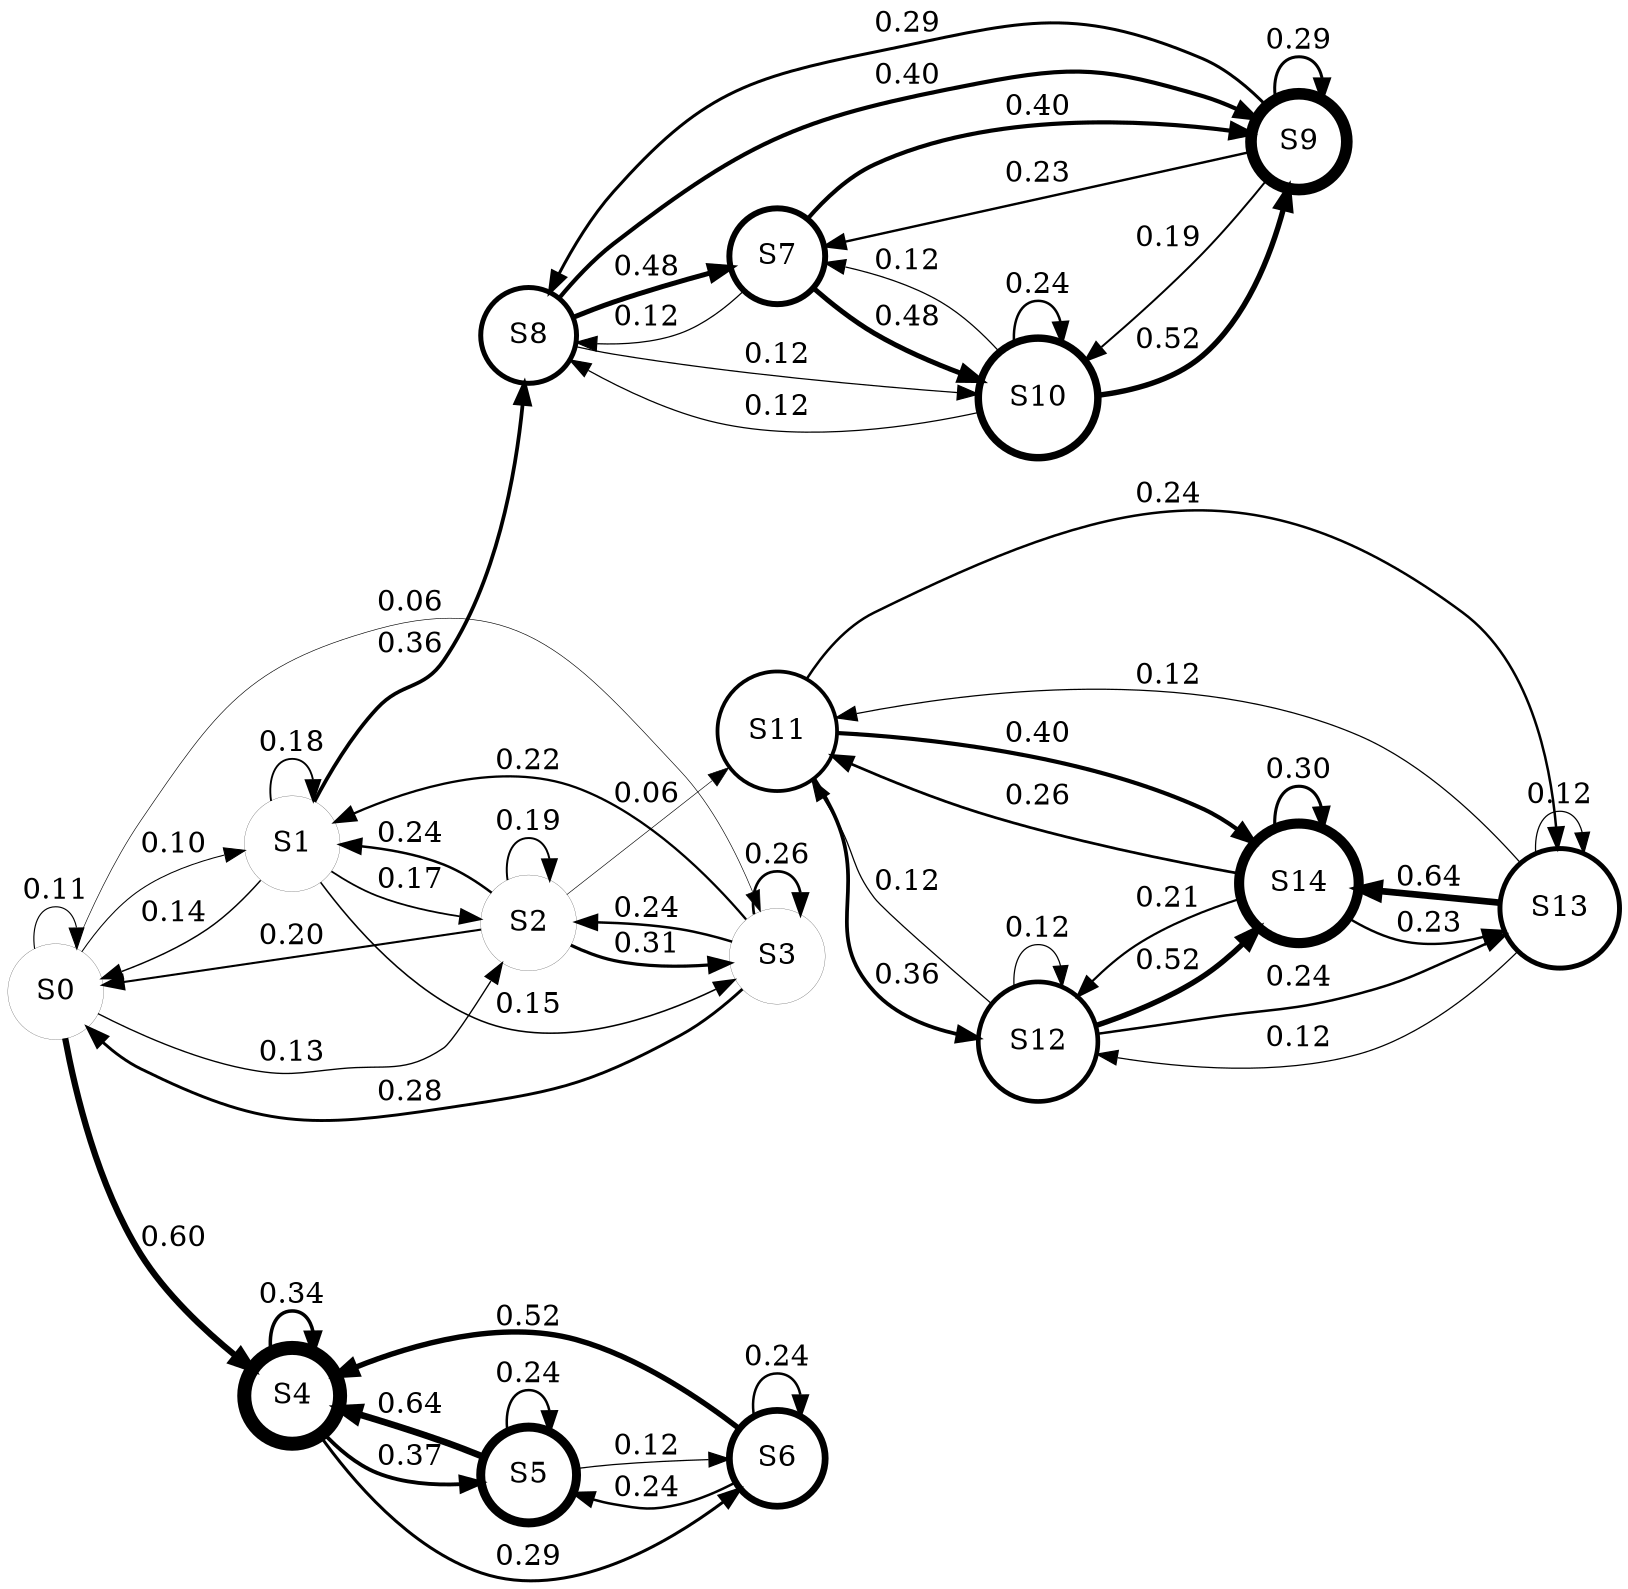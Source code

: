 digraph MarkovChain {
    rankdir=LR;
    node [shape=circle];
    S0[label="S0", penwidth=0.1];
    S1[label="S1", penwidth=0.1];
    S2[label="S2", penwidth=0.1];
    S3[label="S3", penwidth=0.1];
    S4[label="S4", penwidth=6.7278];
    S5[label="S5", penwidth=4.3005];
    S6[label="S6", penwidth=3.24621];
    S7[label="S7", penwidth=2.86467];
    S8[label="S8", penwidth=2.3944];
    S9[label="S9", penwidth=5.58799];
    S10[label="S10", penwidth=3.58432];
    S11[label="S11", penwidth=1.81868];
    S12[label="S12", penwidth=2.22997];
    S13[label="S13", penwidth=2.3767];
    S14[label="S14", penwidth=4.86877];
    S0 -> S0 [label="0.11", penwidth=0.55];
    S0 -> S1 [label="0.10", penwidth=0.50];
    S0 -> S2 [label="0.13", penwidth=0.65];
    S0 -> S3 [label="0.06", penwidth=0.30];
    S0 -> S4 [label="0.60", penwidth=3.00];
    S1 -> S0 [label="0.14", penwidth=0.70];
    S1 -> S1 [label="0.18", penwidth=0.90];
    S1 -> S2 [label="0.17", penwidth=0.85];
    S1 -> S3 [label="0.15", penwidth=0.75];
    S1 -> S8 [label="0.36", penwidth=1.80];
    S2 -> S0 [label="0.20", penwidth=1.00];
    S2 -> S1 [label="0.24", penwidth=1.20];
    S2 -> S2 [label="0.19", penwidth=0.95];
    S2 -> S3 [label="0.31", penwidth=1.55];
    S2 -> S11 [label="0.06", penwidth=0.30];
    S3 -> S0 [label="0.28", penwidth=1.40];
    S3 -> S1 [label="0.22", penwidth=1.10];
    S3 -> S2 [label="0.24", penwidth=1.20];
    S3 -> S3 [label="0.26", penwidth=1.30];
    S4 -> S4 [label="0.34", penwidth=1.70];
    S4 -> S5 [label="0.37", penwidth=1.85];
    S4 -> S6 [label="0.29", penwidth=1.45];
    S5 -> S4 [label="0.64", penwidth=3.20];
    S5 -> S5 [label="0.24", penwidth=1.20];
    S5 -> S6 [label="0.12", penwidth=0.60];
    S6 -> S4 [label="0.52", penwidth=2.60];
    S6 -> S5 [label="0.24", penwidth=1.20];
    S6 -> S6 [label="0.24", penwidth=1.20];
    S7 -> S8 [label="0.12", penwidth=0.60];
    S7 -> S9 [label="0.40", penwidth=2.00];
    S7 -> S10 [label="0.48", penwidth=2.40];
    S8 -> S7 [label="0.48", penwidth=2.40];
    S8 -> S9 [label="0.40", penwidth=2.00];
    S8 -> S10 [label="0.12", penwidth=0.60];
    S9 -> S7 [label="0.23", penwidth=1.15];
    S9 -> S8 [label="0.29", penwidth=1.45];
    S9 -> S9 [label="0.29", penwidth=1.45];
    S9 -> S10 [label="0.19", penwidth=0.95];
    S10 -> S7 [label="0.12", penwidth=0.60];
    S10 -> S8 [label="0.12", penwidth=0.60];
    S10 -> S9 [label="0.52", penwidth=2.60];
    S10 -> S10 [label="0.24", penwidth=1.20];
    S11 -> S12 [label="0.36", penwidth=1.80];
    S11 -> S13 [label="0.24", penwidth=1.20];
    S11 -> S14 [label="0.40", penwidth=2.00];
    S12 -> S11 [label="0.12", penwidth=0.60];
    S12 -> S12 [label="0.12", penwidth=0.60];
    S12 -> S13 [label="0.24", penwidth=1.20];
    S12 -> S14 [label="0.52", penwidth=2.60];
    S13 -> S11 [label="0.12", penwidth=0.60];
    S13 -> S12 [label="0.12", penwidth=0.60];
    S13 -> S13 [label="0.12", penwidth=0.60];
    S13 -> S14 [label="0.64", penwidth=3.20];
    S14 -> S11 [label="0.26", penwidth=1.30];
    S14 -> S12 [label="0.21", penwidth=1.05];
    S14 -> S13 [label="0.23", penwidth=1.15];
    S14 -> S14 [label="0.30", penwidth=1.50];
}
